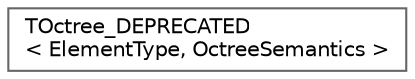 digraph "Graphical Class Hierarchy"
{
 // INTERACTIVE_SVG=YES
 // LATEX_PDF_SIZE
  bgcolor="transparent";
  edge [fontname=Helvetica,fontsize=10,labelfontname=Helvetica,labelfontsize=10];
  node [fontname=Helvetica,fontsize=10,shape=box,height=0.2,width=0.4];
  rankdir="LR";
  Node0 [id="Node000000",label="TOctree_DEPRECATED\l\< ElementType, OctreeSemantics \>",height=0.2,width=0.4,color="grey40", fillcolor="white", style="filled",URL="$d1/dfb/classTOctree__DEPRECATED.html",tooltip="An octree."];
}

